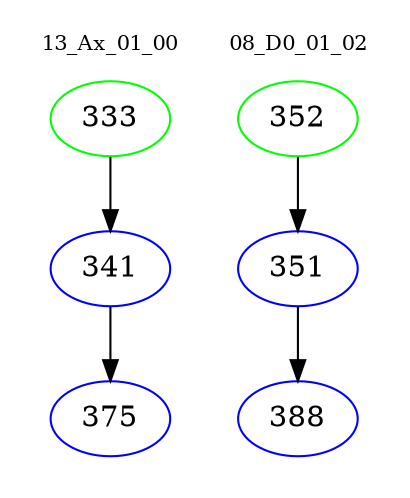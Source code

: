 digraph{
subgraph cluster_0 {
color = white
label = "13_Ax_01_00";
fontsize=10;
T0_333 [label="333", color="green"]
T0_333 -> T0_341 [color="black"]
T0_341 [label="341", color="blue"]
T0_341 -> T0_375 [color="black"]
T0_375 [label="375", color="blue"]
}
subgraph cluster_1 {
color = white
label = "08_D0_01_02";
fontsize=10;
T1_352 [label="352", color="green"]
T1_352 -> T1_351 [color="black"]
T1_351 [label="351", color="blue"]
T1_351 -> T1_388 [color="black"]
T1_388 [label="388", color="blue"]
}
}
